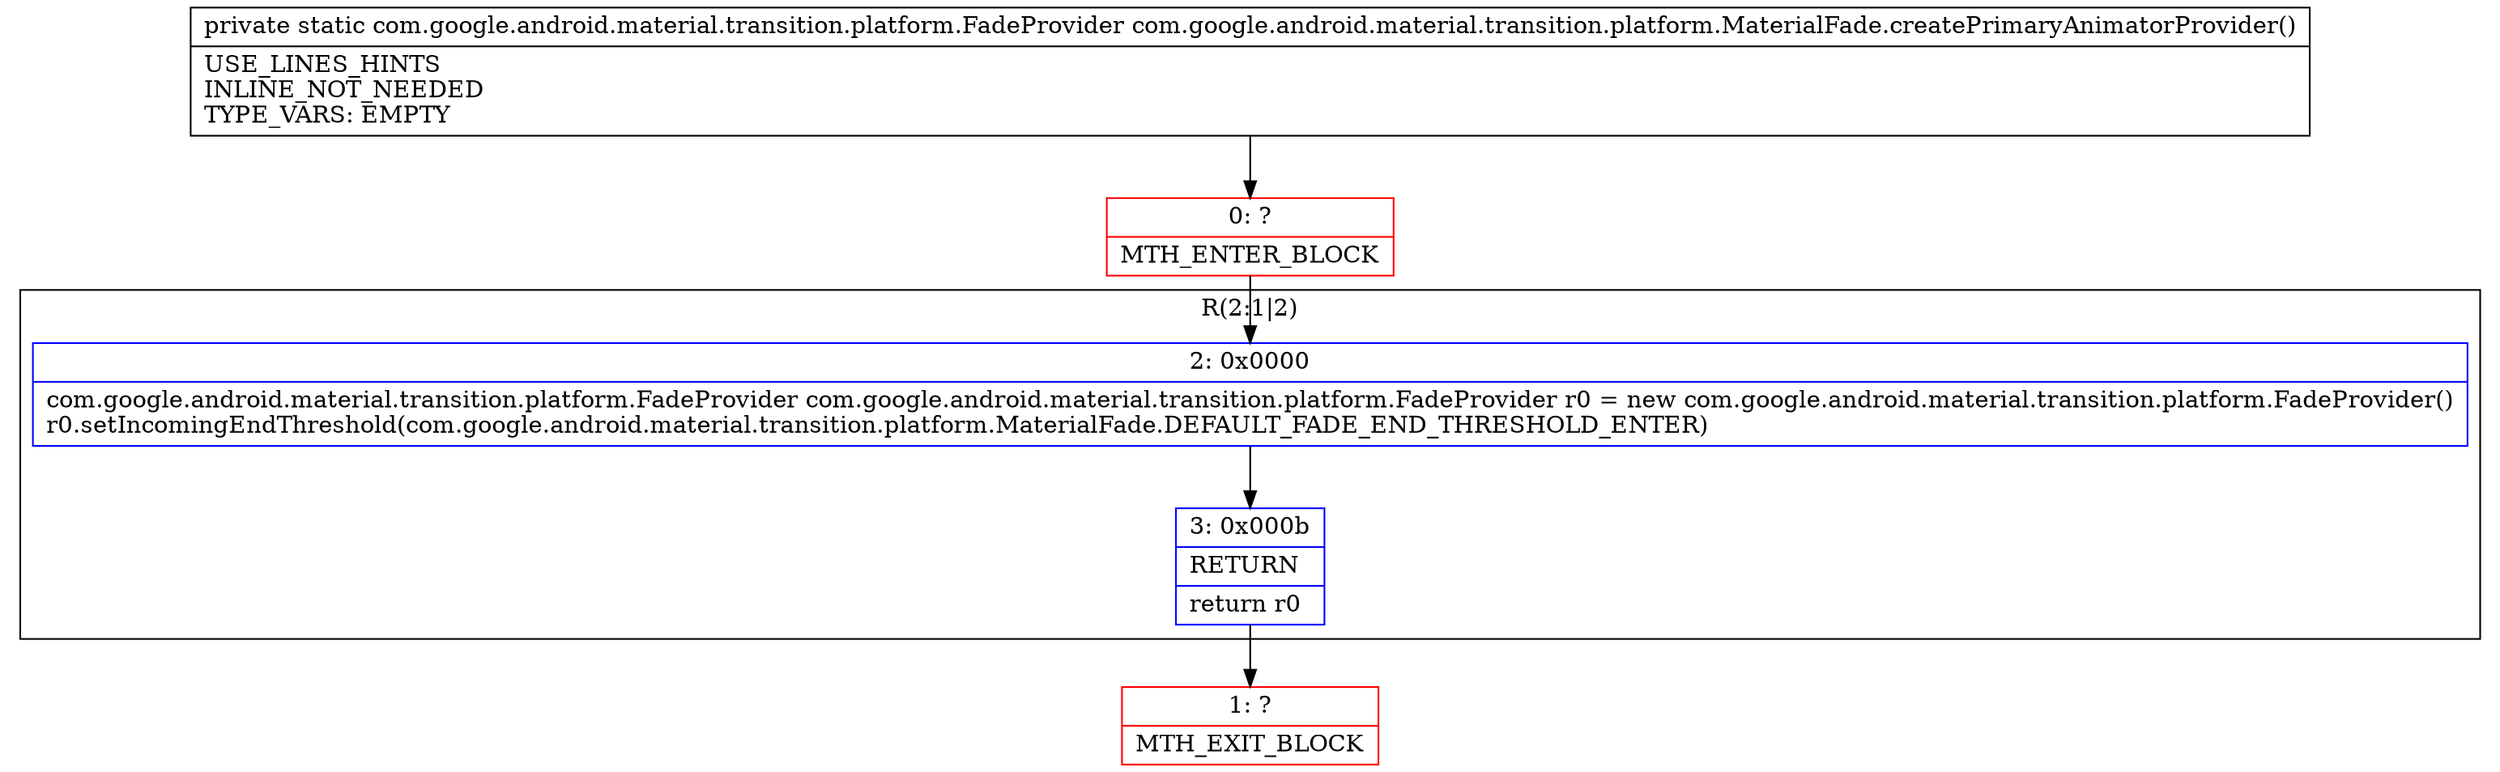 digraph "CFG forcom.google.android.material.transition.platform.MaterialFade.createPrimaryAnimatorProvider()Lcom\/google\/android\/material\/transition\/platform\/FadeProvider;" {
subgraph cluster_Region_356385706 {
label = "R(2:1|2)";
node [shape=record,color=blue];
Node_2 [shape=record,label="{2\:\ 0x0000|com.google.android.material.transition.platform.FadeProvider com.google.android.material.transition.platform.FadeProvider r0 = new com.google.android.material.transition.platform.FadeProvider()\lr0.setIncomingEndThreshold(com.google.android.material.transition.platform.MaterialFade.DEFAULT_FADE_END_THRESHOLD_ENTER)\l}"];
Node_3 [shape=record,label="{3\:\ 0x000b|RETURN\l|return r0\l}"];
}
Node_0 [shape=record,color=red,label="{0\:\ ?|MTH_ENTER_BLOCK\l}"];
Node_1 [shape=record,color=red,label="{1\:\ ?|MTH_EXIT_BLOCK\l}"];
MethodNode[shape=record,label="{private static com.google.android.material.transition.platform.FadeProvider com.google.android.material.transition.platform.MaterialFade.createPrimaryAnimatorProvider()  | USE_LINES_HINTS\lINLINE_NOT_NEEDED\lTYPE_VARS: EMPTY\l}"];
MethodNode -> Node_0;Node_2 -> Node_3;
Node_3 -> Node_1;
Node_0 -> Node_2;
}

